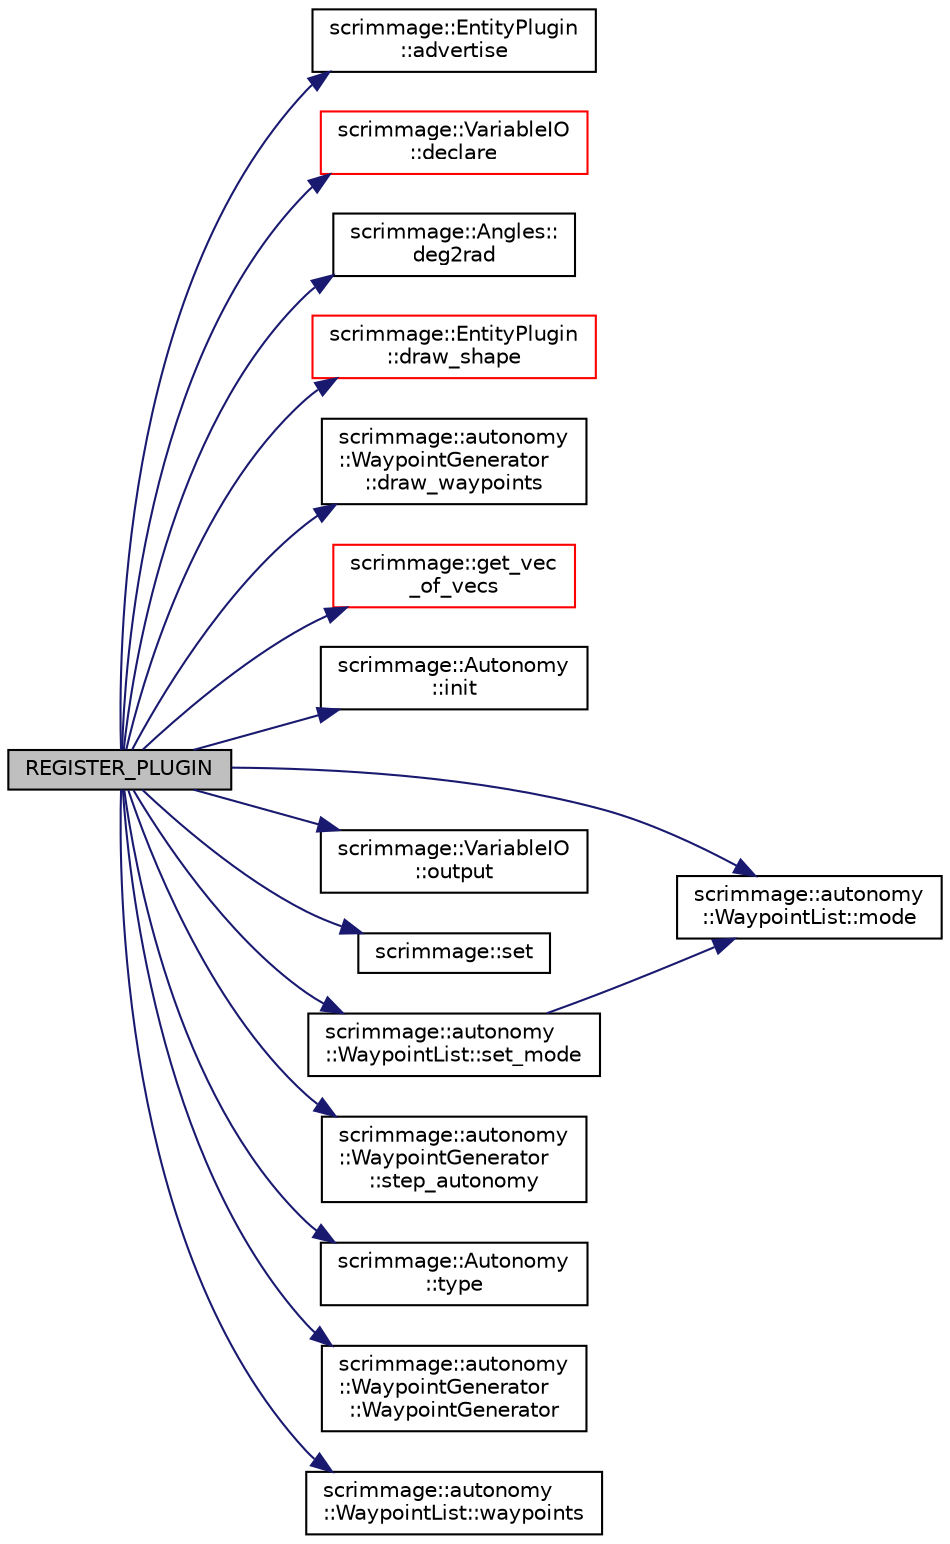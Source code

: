 digraph "REGISTER_PLUGIN"
{
 // LATEX_PDF_SIZE
  edge [fontname="Helvetica",fontsize="10",labelfontname="Helvetica",labelfontsize="10"];
  node [fontname="Helvetica",fontsize="10",shape=record];
  rankdir="LR";
  Node1 [label="REGISTER_PLUGIN",height=0.2,width=0.4,color="black", fillcolor="grey75", style="filled", fontcolor="black",tooltip=" "];
  Node1 -> Node2 [color="midnightblue",fontsize="10",style="solid",fontname="Helvetica"];
  Node2 [label="scrimmage::EntityPlugin\l::advertise",height=0.2,width=0.4,color="black", fillcolor="white", style="filled",URL="$classscrimmage_1_1EntityPlugin.html#aa4237f084247e93ca942aa70708aad03",tooltip=" "];
  Node1 -> Node3 [color="midnightblue",fontsize="10",style="solid",fontname="Helvetica"];
  Node3 [label="scrimmage::VariableIO\l::declare",height=0.2,width=0.4,color="red", fillcolor="white", style="filled",URL="$classscrimmage_1_1VariableIO.html#a17480737fb5915e676286816fee2412e",tooltip=" "];
  Node1 -> Node6 [color="midnightblue",fontsize="10",style="solid",fontname="Helvetica"];
  Node6 [label="scrimmage::Angles::\ldeg2rad",height=0.2,width=0.4,color="black", fillcolor="white", style="filled",URL="$classscrimmage_1_1Angles.html#a49e7f100f2e0784033a7910673e6dadb",tooltip=" "];
  Node1 -> Node7 [color="midnightblue",fontsize="10",style="solid",fontname="Helvetica"];
  Node7 [label="scrimmage::EntityPlugin\l::draw_shape",height=0.2,width=0.4,color="red", fillcolor="white", style="filled",URL="$classscrimmage_1_1EntityPlugin.html#ab2476217710e16f4965f9c9432726098",tooltip=" "];
  Node1 -> Node9 [color="midnightblue",fontsize="10",style="solid",fontname="Helvetica"];
  Node9 [label="scrimmage::autonomy\l::WaypointGenerator\l::draw_waypoints",height=0.2,width=0.4,color="black", fillcolor="white", style="filled",URL="$classscrimmage_1_1autonomy_1_1WaypointGenerator.html#aa24d9a3858cb98ad5a2a2b1d7dcc5609",tooltip=" "];
  Node1 -> Node10 [color="midnightblue",fontsize="10",style="solid",fontname="Helvetica"];
  Node10 [label="scrimmage::get_vec\l_of_vecs",height=0.2,width=0.4,color="red", fillcolor="white", style="filled",URL="$namespacescrimmage.html#a604a2c79cd3d0003809edf0fc6a4699c",tooltip=" "];
  Node1 -> Node15 [color="midnightblue",fontsize="10",style="solid",fontname="Helvetica"];
  Node15 [label="scrimmage::Autonomy\l::init",height=0.2,width=0.4,color="black", fillcolor="white", style="filled",URL="$classscrimmage_1_1Autonomy.html#a2db7f633d6295aa0f409f88d0248ad6b",tooltip=" "];
  Node1 -> Node16 [color="midnightblue",fontsize="10",style="solid",fontname="Helvetica"];
  Node16 [label="scrimmage::autonomy\l::WaypointList::mode",height=0.2,width=0.4,color="black", fillcolor="white", style="filled",URL="$classscrimmage_1_1autonomy_1_1WaypointList.html#a93f1ef5717ffcd590ea06f69cd1feae4",tooltip=" "];
  Node1 -> Node17 [color="midnightblue",fontsize="10",style="solid",fontname="Helvetica"];
  Node17 [label="scrimmage::VariableIO\l::output",height=0.2,width=0.4,color="black", fillcolor="white", style="filled",URL="$classscrimmage_1_1VariableIO.html#a06635f8f0f60b68ea70bae0f687480b7",tooltip=" "];
  Node1 -> Node18 [color="midnightblue",fontsize="10",style="solid",fontname="Helvetica"];
  Node18 [label="scrimmage::set",height=0.2,width=0.4,color="black", fillcolor="white", style="filled",URL="$namespacescrimmage.html#ac1591b2fb35ea3f61b2e6dcee5a04846",tooltip=" "];
  Node1 -> Node19 [color="midnightblue",fontsize="10",style="solid",fontname="Helvetica"];
  Node19 [label="scrimmage::autonomy\l::WaypointList::set_mode",height=0.2,width=0.4,color="black", fillcolor="white", style="filled",URL="$classscrimmage_1_1autonomy_1_1WaypointList.html#a4db6b6e5a5e12084556eba7fd658df2c",tooltip=" "];
  Node19 -> Node16 [color="midnightblue",fontsize="10",style="solid",fontname="Helvetica"];
  Node1 -> Node20 [color="midnightblue",fontsize="10",style="solid",fontname="Helvetica"];
  Node20 [label="scrimmage::autonomy\l::WaypointGenerator\l::step_autonomy",height=0.2,width=0.4,color="black", fillcolor="white", style="filled",URL="$classscrimmage_1_1autonomy_1_1WaypointGenerator.html#ac522e491bf3ae5908b0177cadd512006",tooltip=" "];
  Node1 -> Node21 [color="midnightblue",fontsize="10",style="solid",fontname="Helvetica"];
  Node21 [label="scrimmage::Autonomy\l::type",height=0.2,width=0.4,color="black", fillcolor="white", style="filled",URL="$classscrimmage_1_1Autonomy.html#a1ebe599b3793549f2022ef33922dddd8",tooltip=" "];
  Node1 -> Node22 [color="midnightblue",fontsize="10",style="solid",fontname="Helvetica"];
  Node22 [label="scrimmage::autonomy\l::WaypointGenerator\l::WaypointGenerator",height=0.2,width=0.4,color="black", fillcolor="white", style="filled",URL="$classscrimmage_1_1autonomy_1_1WaypointGenerator.html#ad83404e695115a0c7356baaccc3d8c02",tooltip=" "];
  Node1 -> Node23 [color="midnightblue",fontsize="10",style="solid",fontname="Helvetica"];
  Node23 [label="scrimmage::autonomy\l::WaypointList::waypoints",height=0.2,width=0.4,color="black", fillcolor="white", style="filled",URL="$classscrimmage_1_1autonomy_1_1WaypointList.html#ae5c9166c31935ac13d0273d3c57a2b9a",tooltip=" "];
}
